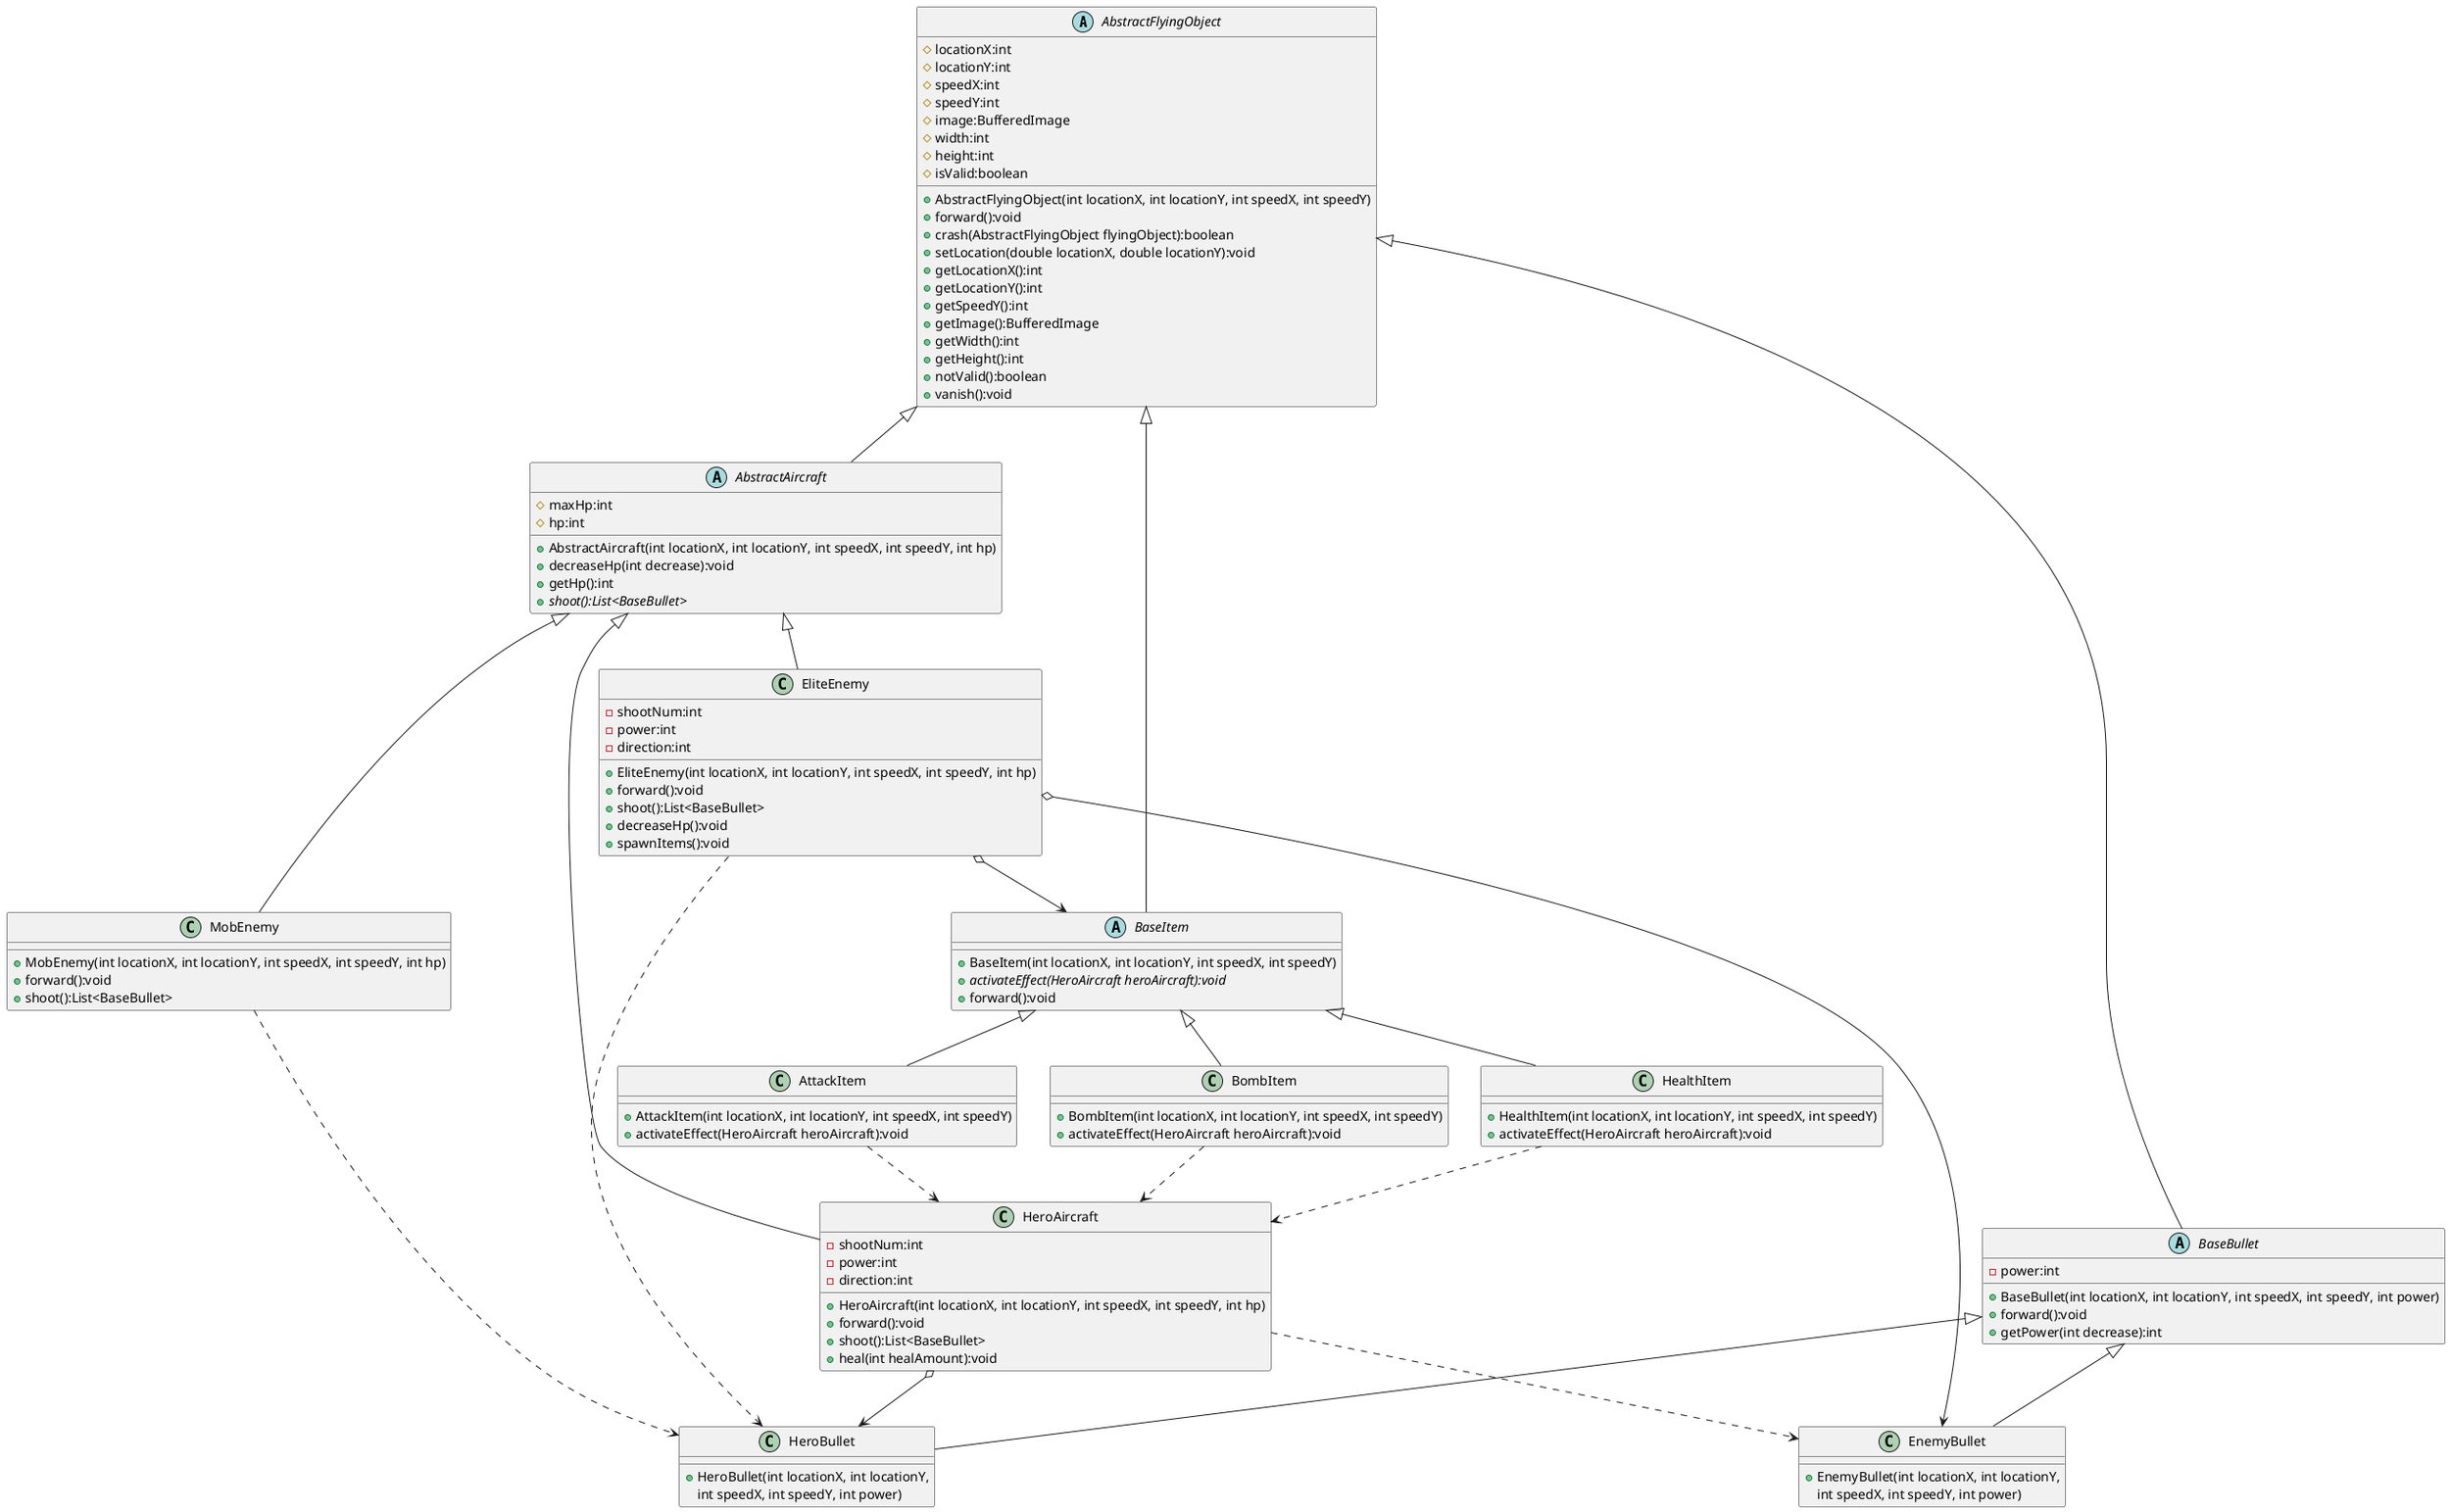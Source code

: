 @startuml
'https://plantuml.com/class-diagram

abstract class AbstractFlyingObject
{
    # locationX:int
    # locationY:int
    # speedX:int
    # speedY:int
    # image:BufferedImage
    # width:int
    # height:int
    # isValid:boolean

    + AbstractFlyingObject(int locationX, int locationY, int speedX, int speedY)
    + forward():void
    + crash(AbstractFlyingObject flyingObject):boolean
    + setLocation(double locationX, double locationY):void
    + getLocationX():int
    + getLocationY():int
    + getSpeedY():int
    + getImage():BufferedImage
    + getWidth():int
    + getHeight():int
    + notValid():boolean
    + vanish():void
}

abstract class AbstractAircraft
{
	# maxHp:int
    # hp:int
    + AbstractAircraft(int locationX, int locationY, int speedX, int speedY, int hp)
    + decreaseHp(int decrease):void
    + getHp():int
    + {abstract} shoot():List<BaseBullet>
 }
AbstractFlyingObject <|-- AbstractAircraft

class HeroAircraft {
    - shootNum:int
    - power:int
    - direction:int
    + HeroAircraft(int locationX, int locationY, int speedX, int speedY, int hp)
    + forward():void
    + shoot():List<BaseBullet>
    + heal(int healAmount):void
}
AbstractAircraft <|-- HeroAircraft

class MobEnemy {
    + MobEnemy(int locationX, int locationY, int speedX, int speedY, int hp)
    + forward():void
    + shoot():List<BaseBullet>
}
AbstractAircraft <|-- MobEnemy

class EliteEnemy {
    - shootNum:int
    - power:int
    - direction:int
    + EliteEnemy(int locationX, int locationY, int speedX, int speedY, int hp)
    + forward():void
    + shoot():List<BaseBullet>
    + decreaseHp():void
    + spawnItems():void
}
AbstractAircraft <|-- EliteEnemy

abstract class BaseBullet
{
    - power:int
    + BaseBullet(int locationX, int locationY, int speedX, int speedY, int power)
    + forward():void
	+ getPower(int decrease):int

}
AbstractFlyingObject <|-- BaseBullet

class HeroBullet {
    + HeroBullet(int locationX, int locationY,
     int speedX, int speedY, int power)
}
BaseBullet <|-- HeroBullet

class EnemyBullet {
    + EnemyBullet(int locationX, int locationY,
     int speedX, int speedY, int power)
}
BaseBullet <|-- EnemyBullet


abstract class BaseItem{
    + BaseItem(int locationX, int locationY, int speedX, int speedY)
    + {abstract}activateEffect(HeroAircraft heroAircraft):void
    + forward():void
}
AbstractFlyingObject <|-- BaseItem

class AttackItem {
    + AttackItem(int locationX, int locationY, int speedX, int speedY)
    + activateEffect(HeroAircraft heroAircraft):void
}
BaseItem <|-- AttackItem

class BombItem {
    + BombItem(int locationX, int locationY, int speedX, int speedY)
    + activateEffect(HeroAircraft heroAircraft):void
}

BaseItem <|-- BombItem

class HealthItem {
    + HealthItem(int locationX, int locationY, int speedX, int speedY)
    + activateEffect(HeroAircraft heroAircraft):void
}
BaseItem <|-- HealthItem


'除去继承之外的关系

'依赖关系
HealthItem ..> HeroAircraft
BombItem ..> HeroAircraft
AttackItem ..> HeroAircraft
HeroAircraft ..> EnemyBullet
EliteEnemy ..> HeroBullet
MobEnemy ..> HeroBullet

'聚合关系
HeroAircraft o--> HeroBullet
EliteEnemy o--> EnemyBullet
EliteEnemy o--> BaseItem


@enduml